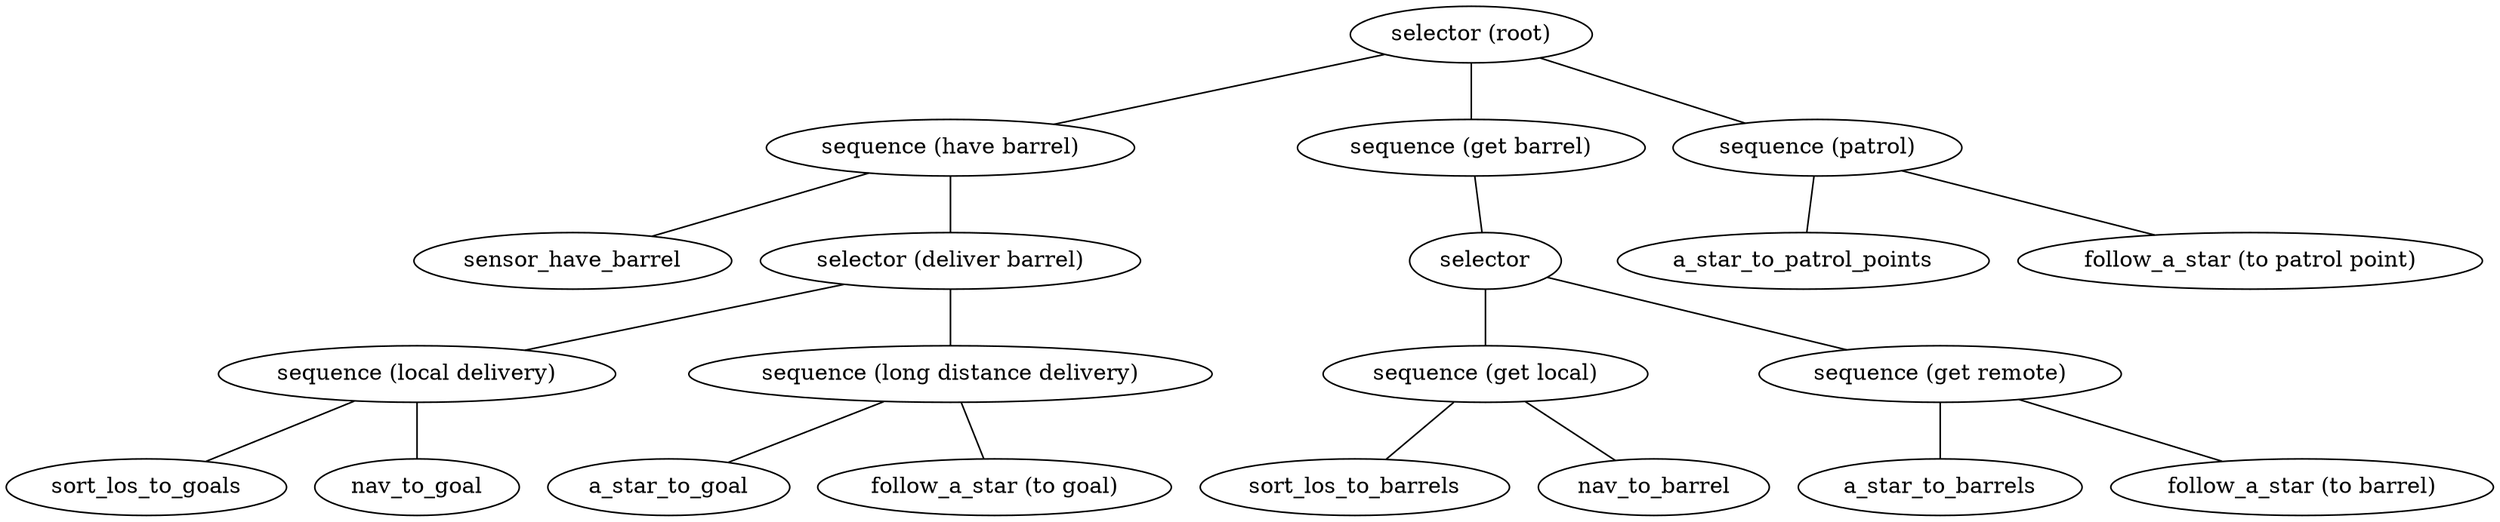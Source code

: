 graph BT {
	"selector (root)"
	"sequence (have barrel)"
	sensor_have_barrel
	"selector (deliver barrel)"
	"sequence (local delivery)"
	sort_los_to_goals
	nav_to_goal
	"sequence (local delivery)" -- sort_los_to_goals
	"sequence (local delivery)" -- nav_to_goal
	"sequence (long distance delivery)"
	a_star_to_goal
	"follow_a_star (to goal)"
	"sequence (long distance delivery)" -- a_star_to_goal
	"sequence (long distance delivery)" -- "follow_a_star (to goal)"
	"selector (deliver barrel)" -- "sequence (local delivery)"
	"selector (deliver barrel)" -- "sequence (long distance delivery)"
	"sequence (have barrel)" -- sensor_have_barrel
	"sequence (have barrel)" -- "selector (deliver barrel)"
	"sequence (get barrel)"
	selector
	"sequence (get local)"
	sort_los_to_barrels
	nav_to_barrel
	"sequence (get local)" -- sort_los_to_barrels
	"sequence (get local)" -- nav_to_barrel
	"sequence (get remote)"
	a_star_to_barrels
	"follow_a_star (to barrel)"
	"sequence (get remote)" -- a_star_to_barrels
	"sequence (get remote)" -- "follow_a_star (to barrel)"
	selector -- "sequence (get local)"
	selector -- "sequence (get remote)"
	"sequence (get barrel)" -- selector
	"sequence (patrol)"
	a_star_to_patrol_points
	"follow_a_star (to patrol point)"
	"sequence (patrol)" -- a_star_to_patrol_points
	"sequence (patrol)" -- "follow_a_star (to patrol point)"
	"selector (root)" -- "sequence (have barrel)"
	"selector (root)" -- "sequence (get barrel)"
	"selector (root)" -- "sequence (patrol)"
}
